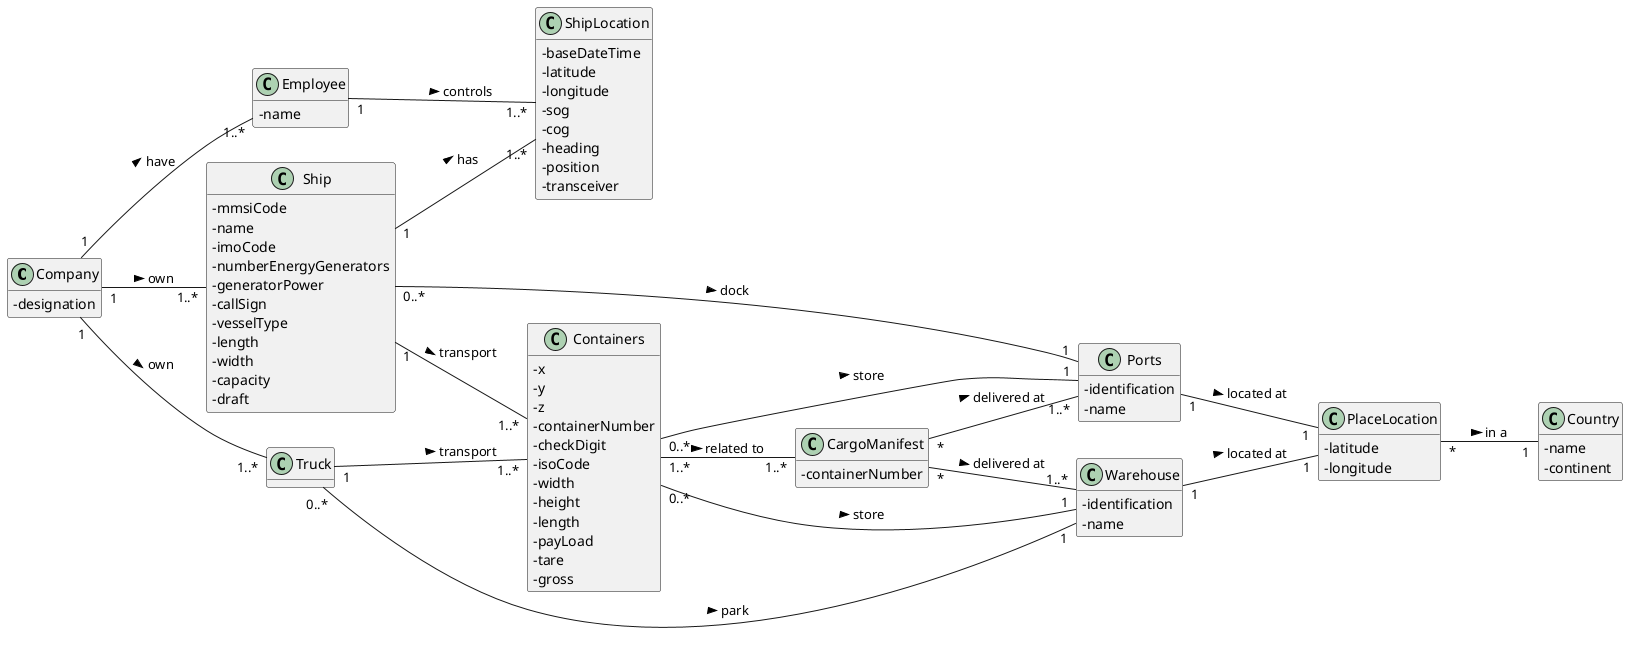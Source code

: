 @startuml
'https://plantuml.com/class-diagram

hide methods
left to right direction
skinparam classAttributeIconSize 0

class Company {
-designation
}

class Employee {
-name
}

class Containers {
-x
-y
-z
-containerNumber
-checkDigit
-isoCode
-width
-height
-length
-payLoad
-tare
-gross
}

class CargoManifest {
-containerNumber
}

class Ship {
-mmsiCode
-name
-imoCode
-numberEnergyGenerators
-generatorPower
-callSign
-vesselType
-length
-width
-capacity
-draft
}

class Ports {
-identification
-name
}

class Truck {

}

class Warehouse {
-identification
-name
}

class Country {
-name
-continent
}

class PlaceLocation {
-latitude
-longitude
}

class ShipLocation {
-baseDateTime
-latitude
-longitude
-sog
-cog
-heading
-position
-transceiver
}

CargoManifest "*" -- "1..*" Ports : delivered at >
CargoManifest "*" -- "1..*" Warehouse : delivered at >

Company "1"--"1..*" Ship: own >
Company "1"--"1..*" Employee: have >
Company "1"--"1..*" Truck: own >

Containers "1..*"--"1..*" CargoManifest: related to >
Containers "0..*"--"1" Ports: store >
Containers "0..*"--"1" Warehouse: store >

PlaceLocation "*" -- "1" Country : in a >

Ports "1" -- "1" PlaceLocation : located at >

Ship "1"--"1..*" Containers : transport >
Ship "0..*"--"1" Ports: dock >
Ship "1" -- "1..*" ShipLocation : has >

Employee "1" -- "1..*" ShipLocation : controls >

Truck "1"--"1..*" Containers : transport >
Truck "0..*"--"1" Warehouse: park >

Warehouse "1" -- "1" PlaceLocation : located at >





@enduml